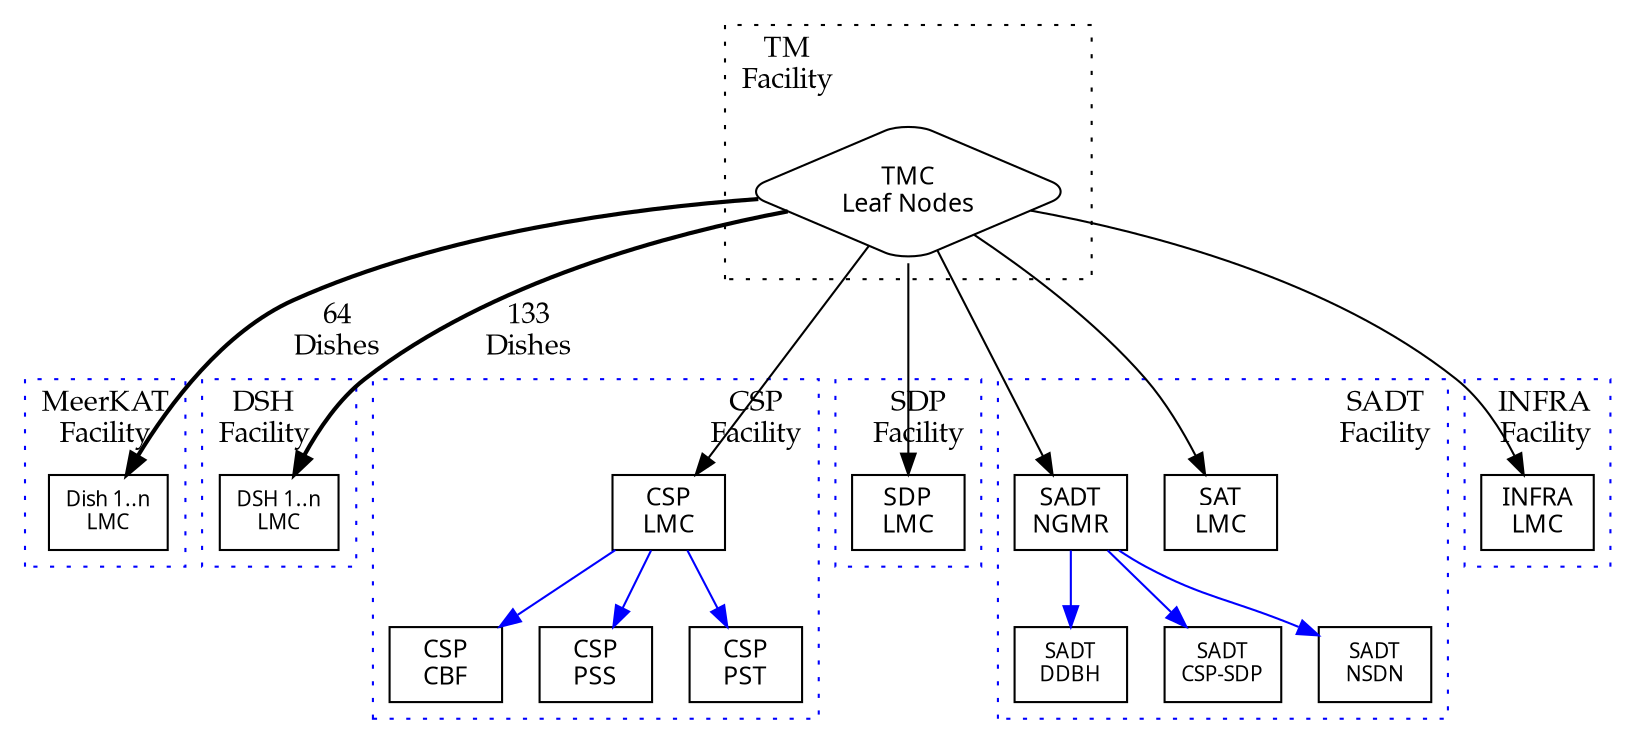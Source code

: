 digraph ControlHierarchy_Mid {
	//label="SKA1-Mid Telescope Control Hierarchy"
	labeljust="l"
	labelloc="t"
	splines="true";
	fontname = Palatino;
	fontsize = 14;
	
	/* Entities */
	node [fontname="San Francisco Text", fontsize=12, shape=rect];
	edge [fontname="Palatino"]
	
	// AIV MeerKAT
	subgraph cluster_meerkat {
		edge [color=blue];
		
		// MKTFR    [label="TFR\nLMC"];
		// MKWeather[label="Weather\nLMC"];
		// MKDMC   [label="DMC 1..n\nLMC"];
		MKDSH   [label="Dish 1..n\nLMC" fontsize=10];
		
		
		color = blue;
		style = dotted;
		labeljust="l";
		label="MeerKAT\nFacility";
		
		{rank=same; MKDSH; /* MKDMC; MKTFR; MKWeather */}
	}
	
	// DISH
	subgraph cluster_dish {
		edge [color=blue];
		
		DSH   [label="DSH 1..n\nLMC" fontsize=10];
		
		color = blue;
		style = dotted;
		labeljust="l";
		label="DSH\nFacility";
	}
	
	// CSP
	subgraph cluster_csp {
		edge [color=blue];
		
		CSPLMC [label="CSP\nLMC"];
		CBF    [label="CSP\nCBF"];
		PSS    [label="CSP\nPSS"];
		PST    [label="CSP\nPST"];
		
		CSPLMC -> CBF;
		CSPLMC -> PSS;
		CSPLMC -> PST;
		
		color = blue;
		style = dotted;
		labeljust="r";
		label = "CSP\nFacility"
	}
	
	// SDP
	subgraph cluster_sdp {
		edge [color=blue];
		
		SDPLMC [label="SDP\nLMC"];
		// LTP    [label="SDP\nLTP"];
		// DELIV  [label="SDP\nDELIV"];
		// DP     [label="SDP\nDP"]
		// 
		// SDPLMC -> DP;
		// SDPLMC -> LTP;
		// SDPLMC -> DELIV;
		
		color = blue;
		style = dotted;
		labeljust="r";
		label = "SDP\nFacility"
	}
	// SADT
	subgraph cluster_sadt {
		edge [color=blue];
		
		NMGR   [label="SADT\nNGMR"];
		DDBH   [label="SADT\nDDBH" fontsize=10];
		CSPSDP [label="SADT\nCSP-SDP" fontsize=10];
		NSDN   [label="SADT\nNSDN" fontsize=10];
		SATLMC [label="SAT\nLMC"];

		NMGR   -> DDBH;
		NMGR   -> CSPSDP;
		NMGR   -> NSDN;
	
		color = blue;
		style = dotted;
		labeljust="r";
		label = "SADT\nFacility"
	}
	
	// INFRA
	subgraph cluster_infra {
		
		INFRALMC  [label="INFRA\nLMC"];
	
		color = blue;
		style = dotted;
		labeljust="r";
		label = "INFRA\nFacility"
	}
	
	/* Relationships */
	TELMGT -> DSH [label="133\nDishes", penwidth=2.0];
	
	TELMGT -> CSPLMC;
	TELMGT -> SDPLMC;
	TELMGT -> NMGR;
	TELMGT -> SATLMC;
	TELMGT -> INFRALMC;
	
	//TELMGT -> MKWeather;
	//TELMGT -> MKTFR;
	//TELMGT -> MKDMC [label="64\nDMCs", penwidth=2.0];
	TELMGT -> MKDSH [label="64\nDishes", penwidth=2.0];
		
	
	// TM
	subgraph cluster_5 {
		TELMGT [label="TMC\nLeaf Nodes", shape=diamond, style=rounded];
	
		color = black; style = dotted;
		label = "TM\nFacility"; 
	}	

}
